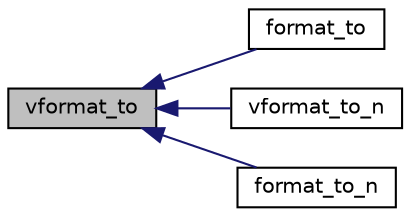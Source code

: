 digraph "vformat_to"
{
  edge [fontname="Helvetica",fontsize="10",labelfontname="Helvetica",labelfontsize="10"];
  node [fontname="Helvetica",fontsize="10",shape=record];
  rankdir="LR";
  Node1 [label="vformat_to",height=0.2,width=0.4,color="black", fillcolor="grey75", style="filled" fontcolor="black"];
  Node1 -> Node2 [dir="back",color="midnightblue",fontsize="10",style="solid",fontname="Helvetica"];
  Node2 [label="format_to",height=0.2,width=0.4,color="black", fillcolor="white", style="filled",URL="$format_8h.html#a6fd3392079f1b2c0ef982abffad92361"];
  Node1 -> Node3 [dir="back",color="midnightblue",fontsize="10",style="solid",fontname="Helvetica"];
  Node3 [label="vformat_to_n",height=0.2,width=0.4,color="black", fillcolor="white", style="filled",URL="$format_8h.html#a7a525b332f3f0daae606cbac00c485bd"];
  Node1 -> Node4 [dir="back",color="midnightblue",fontsize="10",style="solid",fontname="Helvetica"];
  Node4 [label="format_to_n",height=0.2,width=0.4,color="black", fillcolor="white", style="filled",URL="$format_8h.html#acb83dfd7d695785eea35f50c49dfd0fd"];
}
